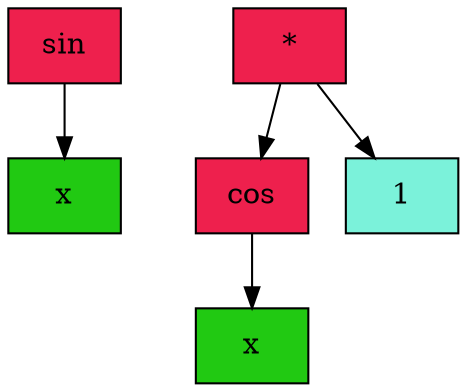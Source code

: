 digraph DotGraph
{
    Node80 [shape="box", color="black", fontcolor="black", fillcolor="#EE204D", style="filled", weight="1", label=" sin "];
    Node16 [shape="box", color="black", fontcolor="black", fillcolor="#21C912", style="filled", weight="1", label="x"];
    Node80 -> Node16 [color="black", style="solid", weight="1", label=""];
    Node336 [shape="box", color="black", fontcolor="black", fillcolor="#EE204D", style="filled", weight="1", label=" * "];
    Node272 [shape="box", color="black", fontcolor="black", fillcolor="#EE204D", style="filled", weight="1", label=" cos "];
    Node208 [shape="box", color="black", fontcolor="black", fillcolor="#21C912", style="filled", weight="1", label="x"];
    Node272 -> Node208 [color="black", style="solid", weight="1", label=""];
    Node336 -> Node272 [color="black", style="solid", weight="1", label=""];
    Node144 [shape="box", color="black", fontcolor="black", fillcolor="#7BF2DA", style="filled", weight="1", label="1"];
    Node336 -> Node144 [color="black", style="solid", weight="1", label=""];
}
